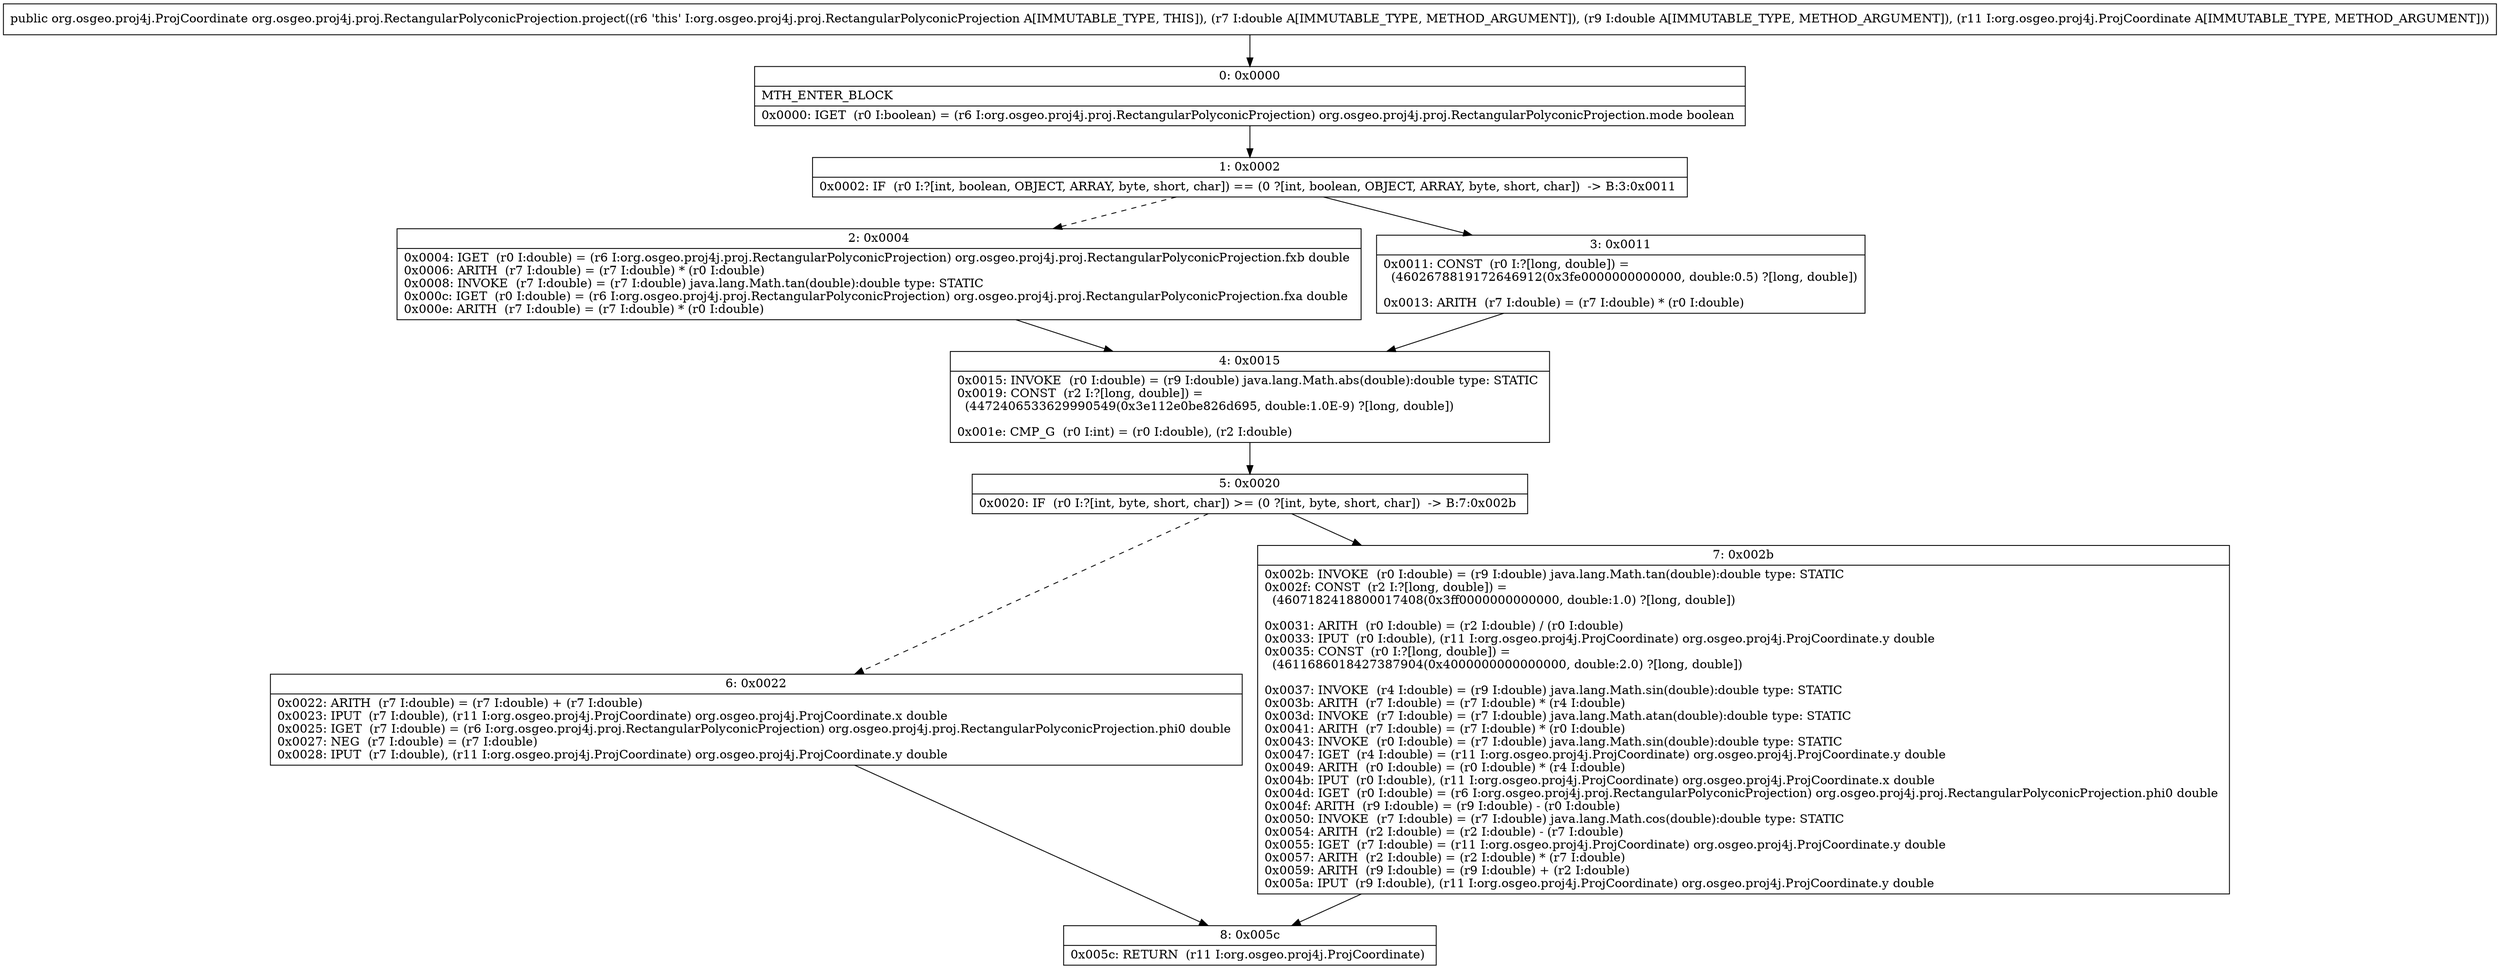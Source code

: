 digraph "CFG fororg.osgeo.proj4j.proj.RectangularPolyconicProjection.project(DDLorg\/osgeo\/proj4j\/ProjCoordinate;)Lorg\/osgeo\/proj4j\/ProjCoordinate;" {
Node_0 [shape=record,label="{0\:\ 0x0000|MTH_ENTER_BLOCK\l|0x0000: IGET  (r0 I:boolean) = (r6 I:org.osgeo.proj4j.proj.RectangularPolyconicProjection) org.osgeo.proj4j.proj.RectangularPolyconicProjection.mode boolean \l}"];
Node_1 [shape=record,label="{1\:\ 0x0002|0x0002: IF  (r0 I:?[int, boolean, OBJECT, ARRAY, byte, short, char]) == (0 ?[int, boolean, OBJECT, ARRAY, byte, short, char])  \-\> B:3:0x0011 \l}"];
Node_2 [shape=record,label="{2\:\ 0x0004|0x0004: IGET  (r0 I:double) = (r6 I:org.osgeo.proj4j.proj.RectangularPolyconicProjection) org.osgeo.proj4j.proj.RectangularPolyconicProjection.fxb double \l0x0006: ARITH  (r7 I:double) = (r7 I:double) * (r0 I:double) \l0x0008: INVOKE  (r7 I:double) = (r7 I:double) java.lang.Math.tan(double):double type: STATIC \l0x000c: IGET  (r0 I:double) = (r6 I:org.osgeo.proj4j.proj.RectangularPolyconicProjection) org.osgeo.proj4j.proj.RectangularPolyconicProjection.fxa double \l0x000e: ARITH  (r7 I:double) = (r7 I:double) * (r0 I:double) \l}"];
Node_3 [shape=record,label="{3\:\ 0x0011|0x0011: CONST  (r0 I:?[long, double]) = \l  (4602678819172646912(0x3fe0000000000000, double:0.5) ?[long, double])\l \l0x0013: ARITH  (r7 I:double) = (r7 I:double) * (r0 I:double) \l}"];
Node_4 [shape=record,label="{4\:\ 0x0015|0x0015: INVOKE  (r0 I:double) = (r9 I:double) java.lang.Math.abs(double):double type: STATIC \l0x0019: CONST  (r2 I:?[long, double]) = \l  (4472406533629990549(0x3e112e0be826d695, double:1.0E\-9) ?[long, double])\l \l0x001e: CMP_G  (r0 I:int) = (r0 I:double), (r2 I:double) \l}"];
Node_5 [shape=record,label="{5\:\ 0x0020|0x0020: IF  (r0 I:?[int, byte, short, char]) \>= (0 ?[int, byte, short, char])  \-\> B:7:0x002b \l}"];
Node_6 [shape=record,label="{6\:\ 0x0022|0x0022: ARITH  (r7 I:double) = (r7 I:double) + (r7 I:double) \l0x0023: IPUT  (r7 I:double), (r11 I:org.osgeo.proj4j.ProjCoordinate) org.osgeo.proj4j.ProjCoordinate.x double \l0x0025: IGET  (r7 I:double) = (r6 I:org.osgeo.proj4j.proj.RectangularPolyconicProjection) org.osgeo.proj4j.proj.RectangularPolyconicProjection.phi0 double \l0x0027: NEG  (r7 I:double) = (r7 I:double) \l0x0028: IPUT  (r7 I:double), (r11 I:org.osgeo.proj4j.ProjCoordinate) org.osgeo.proj4j.ProjCoordinate.y double \l}"];
Node_7 [shape=record,label="{7\:\ 0x002b|0x002b: INVOKE  (r0 I:double) = (r9 I:double) java.lang.Math.tan(double):double type: STATIC \l0x002f: CONST  (r2 I:?[long, double]) = \l  (4607182418800017408(0x3ff0000000000000, double:1.0) ?[long, double])\l \l0x0031: ARITH  (r0 I:double) = (r2 I:double) \/ (r0 I:double) \l0x0033: IPUT  (r0 I:double), (r11 I:org.osgeo.proj4j.ProjCoordinate) org.osgeo.proj4j.ProjCoordinate.y double \l0x0035: CONST  (r0 I:?[long, double]) = \l  (4611686018427387904(0x4000000000000000, double:2.0) ?[long, double])\l \l0x0037: INVOKE  (r4 I:double) = (r9 I:double) java.lang.Math.sin(double):double type: STATIC \l0x003b: ARITH  (r7 I:double) = (r7 I:double) * (r4 I:double) \l0x003d: INVOKE  (r7 I:double) = (r7 I:double) java.lang.Math.atan(double):double type: STATIC \l0x0041: ARITH  (r7 I:double) = (r7 I:double) * (r0 I:double) \l0x0043: INVOKE  (r0 I:double) = (r7 I:double) java.lang.Math.sin(double):double type: STATIC \l0x0047: IGET  (r4 I:double) = (r11 I:org.osgeo.proj4j.ProjCoordinate) org.osgeo.proj4j.ProjCoordinate.y double \l0x0049: ARITH  (r0 I:double) = (r0 I:double) * (r4 I:double) \l0x004b: IPUT  (r0 I:double), (r11 I:org.osgeo.proj4j.ProjCoordinate) org.osgeo.proj4j.ProjCoordinate.x double \l0x004d: IGET  (r0 I:double) = (r6 I:org.osgeo.proj4j.proj.RectangularPolyconicProjection) org.osgeo.proj4j.proj.RectangularPolyconicProjection.phi0 double \l0x004f: ARITH  (r9 I:double) = (r9 I:double) \- (r0 I:double) \l0x0050: INVOKE  (r7 I:double) = (r7 I:double) java.lang.Math.cos(double):double type: STATIC \l0x0054: ARITH  (r2 I:double) = (r2 I:double) \- (r7 I:double) \l0x0055: IGET  (r7 I:double) = (r11 I:org.osgeo.proj4j.ProjCoordinate) org.osgeo.proj4j.ProjCoordinate.y double \l0x0057: ARITH  (r2 I:double) = (r2 I:double) * (r7 I:double) \l0x0059: ARITH  (r9 I:double) = (r9 I:double) + (r2 I:double) \l0x005a: IPUT  (r9 I:double), (r11 I:org.osgeo.proj4j.ProjCoordinate) org.osgeo.proj4j.ProjCoordinate.y double \l}"];
Node_8 [shape=record,label="{8\:\ 0x005c|0x005c: RETURN  (r11 I:org.osgeo.proj4j.ProjCoordinate) \l}"];
MethodNode[shape=record,label="{public org.osgeo.proj4j.ProjCoordinate org.osgeo.proj4j.proj.RectangularPolyconicProjection.project((r6 'this' I:org.osgeo.proj4j.proj.RectangularPolyconicProjection A[IMMUTABLE_TYPE, THIS]), (r7 I:double A[IMMUTABLE_TYPE, METHOD_ARGUMENT]), (r9 I:double A[IMMUTABLE_TYPE, METHOD_ARGUMENT]), (r11 I:org.osgeo.proj4j.ProjCoordinate A[IMMUTABLE_TYPE, METHOD_ARGUMENT])) }"];
MethodNode -> Node_0;
Node_0 -> Node_1;
Node_1 -> Node_2[style=dashed];
Node_1 -> Node_3;
Node_2 -> Node_4;
Node_3 -> Node_4;
Node_4 -> Node_5;
Node_5 -> Node_6[style=dashed];
Node_5 -> Node_7;
Node_6 -> Node_8;
Node_7 -> Node_8;
}

